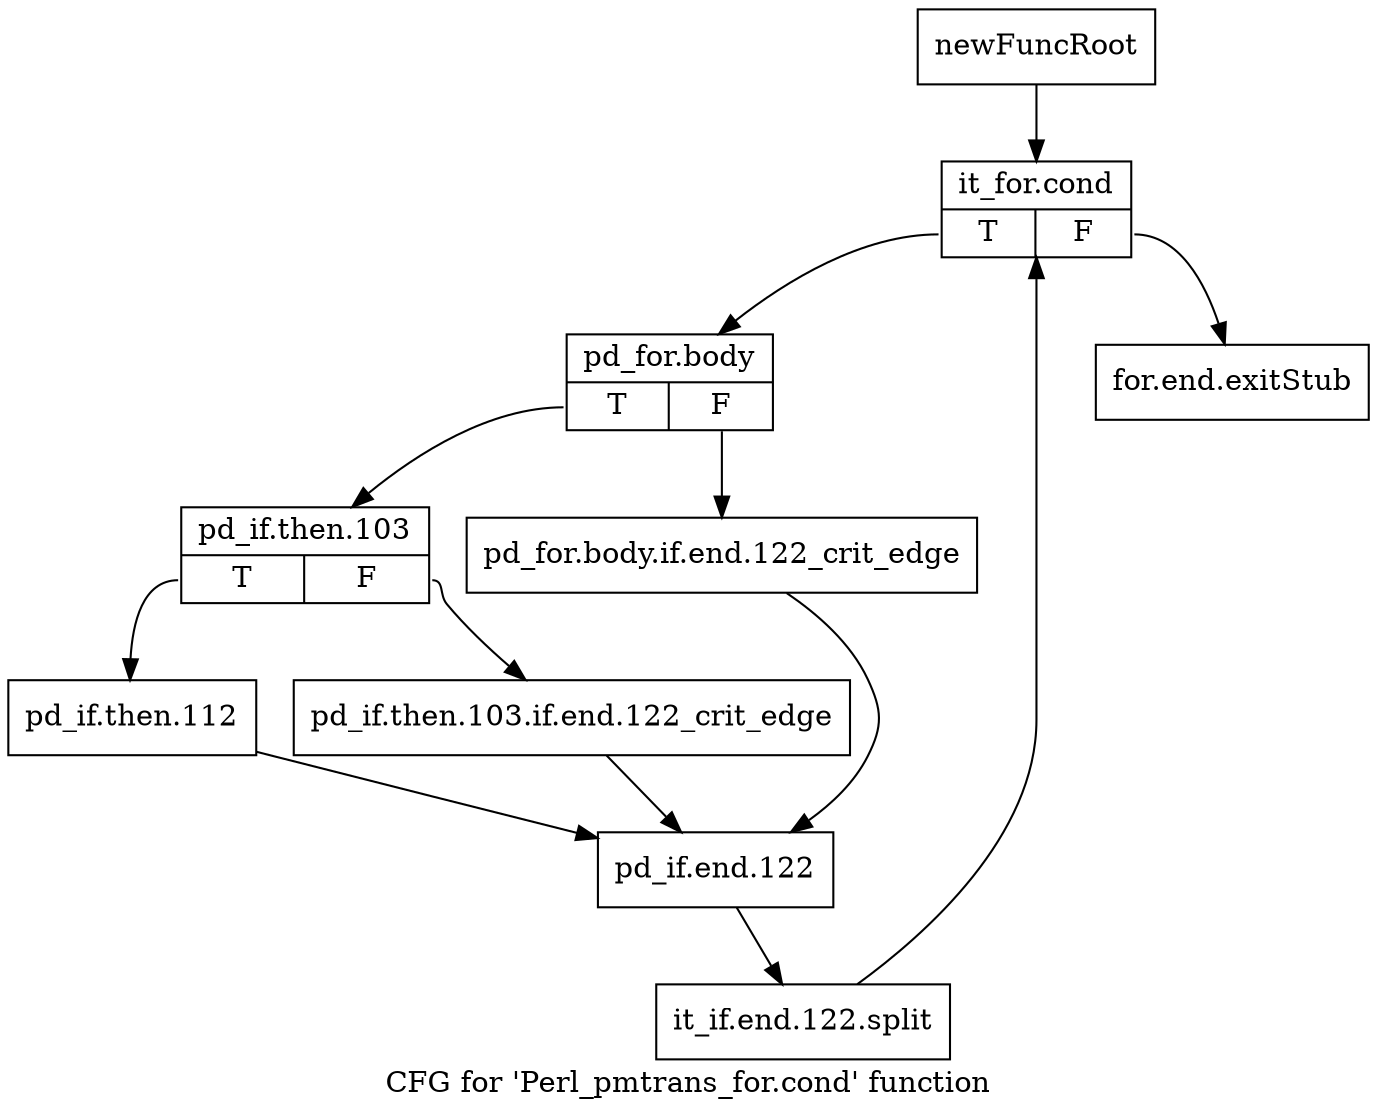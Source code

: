 digraph "CFG for 'Perl_pmtrans_for.cond' function" {
	label="CFG for 'Perl_pmtrans_for.cond' function";

	Node0x4c23d80 [shape=record,label="{newFuncRoot}"];
	Node0x4c23d80 -> Node0x4c23e20;
	Node0x4c23dd0 [shape=record,label="{for.end.exitStub}"];
	Node0x4c23e20 [shape=record,label="{it_for.cond|{<s0>T|<s1>F}}"];
	Node0x4c23e20:s0 -> Node0x4c23e70;
	Node0x4c23e20:s1 -> Node0x4c23dd0;
	Node0x4c23e70 [shape=record,label="{pd_for.body|{<s0>T|<s1>F}}"];
	Node0x4c23e70:s0 -> Node0x4c23f10;
	Node0x4c23e70:s1 -> Node0x4c23ec0;
	Node0x4c23ec0 [shape=record,label="{pd_for.body.if.end.122_crit_edge}"];
	Node0x4c23ec0 -> Node0x4c24000;
	Node0x4c23f10 [shape=record,label="{pd_if.then.103|{<s0>T|<s1>F}}"];
	Node0x4c23f10:s0 -> Node0x4c23fb0;
	Node0x4c23f10:s1 -> Node0x4c23f60;
	Node0x4c23f60 [shape=record,label="{pd_if.then.103.if.end.122_crit_edge}"];
	Node0x4c23f60 -> Node0x4c24000;
	Node0x4c23fb0 [shape=record,label="{pd_if.then.112}"];
	Node0x4c23fb0 -> Node0x4c24000;
	Node0x4c24000 [shape=record,label="{pd_if.end.122}"];
	Node0x4c24000 -> Node0x65965d0;
	Node0x65965d0 [shape=record,label="{it_if.end.122.split}"];
	Node0x65965d0 -> Node0x4c23e20;
}
